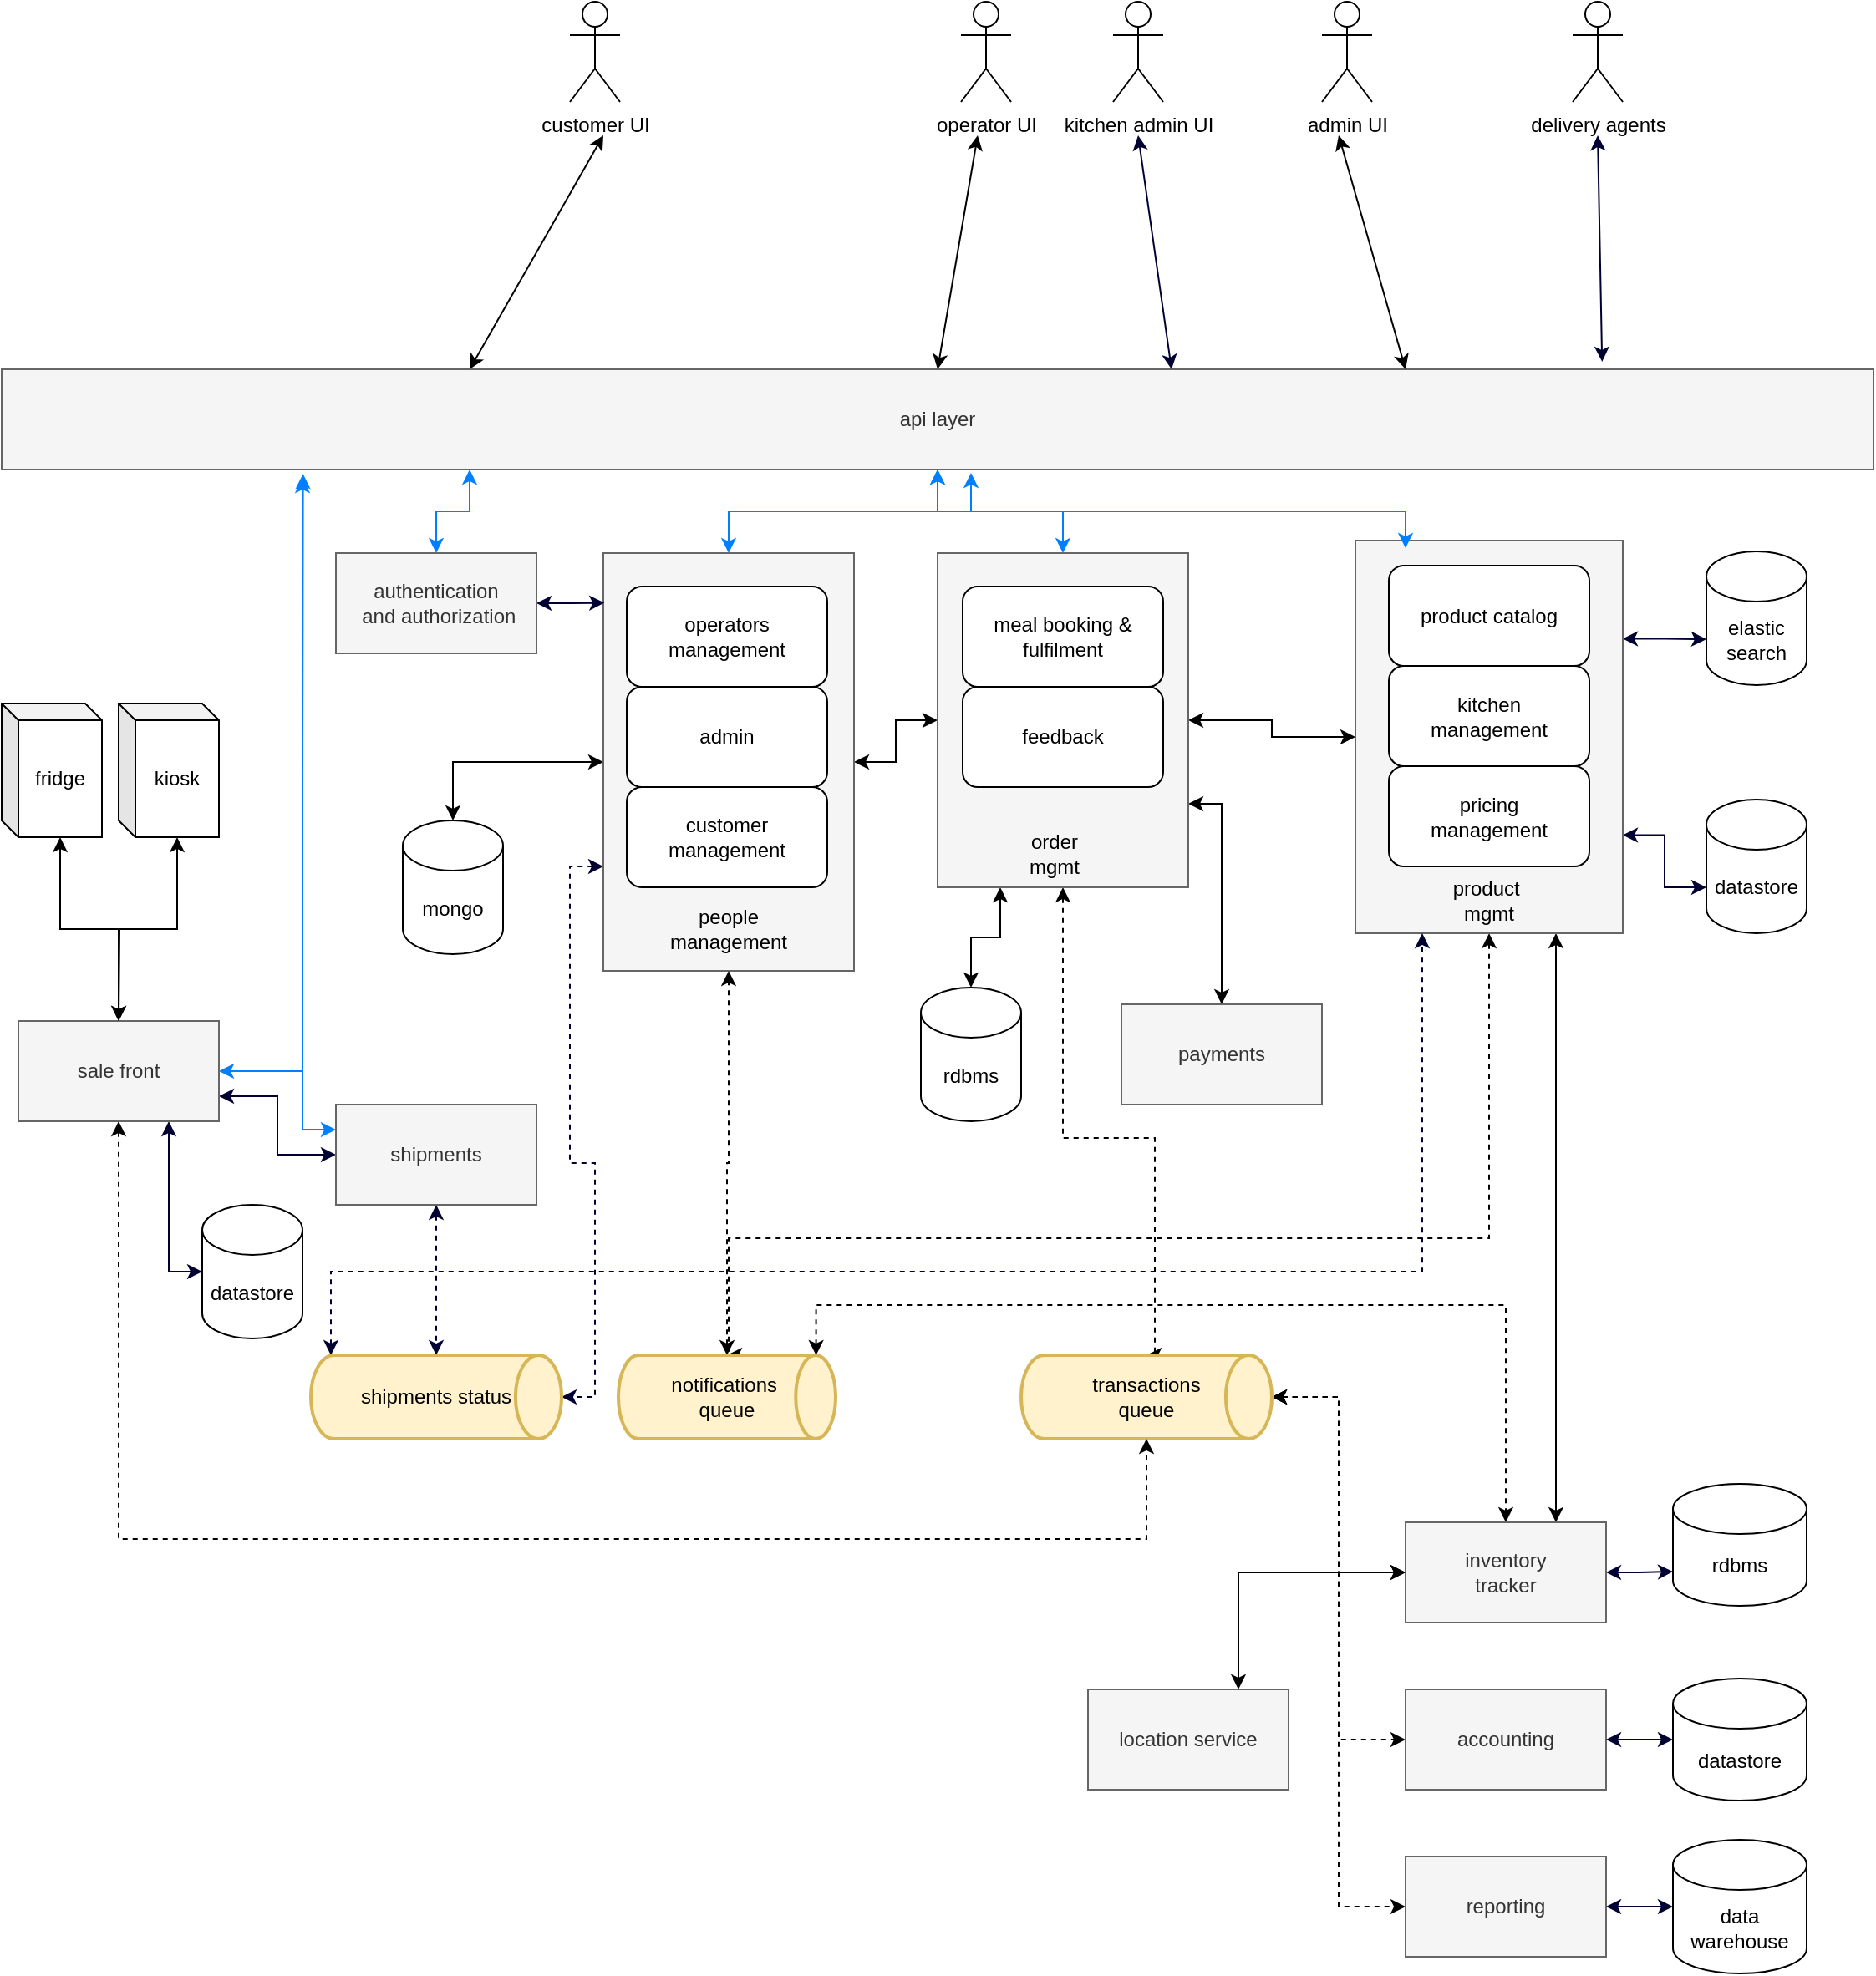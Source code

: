 <mxfile version="13.6.5">
    <diagram id="owYd7UhCe0Ccg1vRwhA4" name="Page-1">
        <mxGraphModel dx="1109" dy="374" grid="1" gridSize="10" guides="1" tooltips="1" connect="1" arrows="1" fold="1" page="1" pageScale="1" pageWidth="827" pageHeight="1169" math="0" shadow="0">
            <root>
                <mxCell id="0"/>
                <mxCell id="1" parent="0"/>
                <mxCell id="gQxoLfJ7K_q1VLz0toJi-52" style="edgeStyle=orthogonalEdgeStyle;rounded=0;orthogonalLoop=1;jettySize=auto;html=1;exitX=0.5;exitY=1;exitDx=0;exitDy=0;entryX=0.5;entryY=0;entryDx=0;entryDy=0;entryPerimeter=0;startArrow=classic;startFill=1;dashed=1;" parent="1" source="gQxoLfJ7K_q1VLz0toJi-26" target="gQxoLfJ7K_q1VLz0toJi-29" edge="1">
                    <mxGeometry relative="1" as="geometry">
                        <Array as="points">
                            <mxPoint x="730" y="760"/>
                            <mxPoint x="275" y="760"/>
                        </Array>
                    </mxGeometry>
                </mxCell>
                <mxCell id="gQxoLfJ7K_q1VLz0toJi-65" style="edgeStyle=orthogonalEdgeStyle;rounded=0;orthogonalLoop=1;jettySize=auto;html=1;exitX=0.75;exitY=1;exitDx=0;exitDy=0;entryX=0.75;entryY=0;entryDx=0;entryDy=0;startArrow=classic;startFill=1;" parent="1" source="gQxoLfJ7K_q1VLz0toJi-26" target="gQxoLfJ7K_q1VLz0toJi-45" edge="1">
                    <mxGeometry relative="1" as="geometry"/>
                </mxCell>
                <mxCell id="JlBnlz1FGv-Yz-Kf7tT8-10" style="edgeStyle=orthogonalEdgeStyle;rounded=0;orthogonalLoop=1;jettySize=auto;html=1;exitX=1;exitY=0.25;exitDx=0;exitDy=0;entryX=0;entryY=0;entryDx=0;entryDy=52.5;entryPerimeter=0;startArrow=classic;startFill=1;strokeColor=#000033;" parent="1" source="gQxoLfJ7K_q1VLz0toJi-26" target="JlBnlz1FGv-Yz-Kf7tT8-8" edge="1">
                    <mxGeometry relative="1" as="geometry"/>
                </mxCell>
                <mxCell id="JlBnlz1FGv-Yz-Kf7tT8-11" style="edgeStyle=orthogonalEdgeStyle;rounded=0;orthogonalLoop=1;jettySize=auto;html=1;exitX=1;exitY=0.75;exitDx=0;exitDy=0;entryX=0;entryY=0;entryDx=0;entryDy=52.5;entryPerimeter=0;startArrow=classic;startFill=1;strokeColor=#000033;" parent="1" source="gQxoLfJ7K_q1VLz0toJi-26" target="JlBnlz1FGv-Yz-Kf7tT8-9" edge="1">
                    <mxGeometry relative="1" as="geometry"/>
                </mxCell>
                <mxCell id="gQxoLfJ7K_q1VLz0toJi-26" value="" style="rounded=0;whiteSpace=wrap;html=1;fillColor=#f5f5f5;strokeColor=#666666;fontColor=#333333;" parent="1" vertex="1">
                    <mxGeometry x="650" y="342.5" width="160" height="235" as="geometry"/>
                </mxCell>
                <mxCell id="gQxoLfJ7K_q1VLz0toJi-30" style="edgeStyle=orthogonalEdgeStyle;rounded=0;orthogonalLoop=1;jettySize=auto;html=1;exitX=0;exitY=0.5;exitDx=0;exitDy=0;entryX=1;entryY=0.5;entryDx=0;entryDy=0;startArrow=classic;startFill=1;" parent="1" source="gQxoLfJ7K_q1VLz0toJi-21" target="gQxoLfJ7K_q1VLz0toJi-16" edge="1">
                    <mxGeometry relative="1" as="geometry"/>
                </mxCell>
                <mxCell id="gQxoLfJ7K_q1VLz0toJi-31" style="edgeStyle=orthogonalEdgeStyle;rounded=0;orthogonalLoop=1;jettySize=auto;html=1;exitX=1;exitY=0.5;exitDx=0;exitDy=0;entryX=0;entryY=0.5;entryDx=0;entryDy=0;startArrow=classic;startFill=1;" parent="1" source="gQxoLfJ7K_q1VLz0toJi-21" target="gQxoLfJ7K_q1VLz0toJi-26" edge="1">
                    <mxGeometry relative="1" as="geometry"/>
                </mxCell>
                <mxCell id="gQxoLfJ7K_q1VLz0toJi-48" style="edgeStyle=orthogonalEdgeStyle;rounded=0;orthogonalLoop=1;jettySize=auto;html=1;exitX=1;exitY=0.75;exitDx=0;exitDy=0;startArrow=classic;startFill=1;" parent="1" source="gQxoLfJ7K_q1VLz0toJi-21" target="gQxoLfJ7K_q1VLz0toJi-47" edge="1">
                    <mxGeometry relative="1" as="geometry"/>
                </mxCell>
                <mxCell id="gQxoLfJ7K_q1VLz0toJi-54" style="edgeStyle=orthogonalEdgeStyle;rounded=0;orthogonalLoop=1;jettySize=auto;html=1;exitX=0.5;exitY=1;exitDx=0;exitDy=0;entryX=0.5;entryY=0;entryDx=0;entryDy=0;entryPerimeter=0;startArrow=classic;startFill=1;dashed=1;" parent="1" source="gQxoLfJ7K_q1VLz0toJi-21" target="gQxoLfJ7K_q1VLz0toJi-28" edge="1">
                    <mxGeometry relative="1" as="geometry">
                        <Array as="points">
                            <mxPoint x="475" y="700"/>
                            <mxPoint x="530" y="700"/>
                        </Array>
                    </mxGeometry>
                </mxCell>
                <mxCell id="JlBnlz1FGv-Yz-Kf7tT8-6" style="edgeStyle=orthogonalEdgeStyle;rounded=0;orthogonalLoop=1;jettySize=auto;html=1;exitX=0.25;exitY=1;exitDx=0;exitDy=0;entryX=0.5;entryY=0;entryDx=0;entryDy=0;entryPerimeter=0;startArrow=classic;startFill=1;strokeColor=#000000;" parent="1" source="gQxoLfJ7K_q1VLz0toJi-21" target="JlBnlz1FGv-Yz-Kf7tT8-4" edge="1">
                    <mxGeometry relative="1" as="geometry"/>
                </mxCell>
                <mxCell id="gQxoLfJ7K_q1VLz0toJi-21" value="" style="rounded=0;whiteSpace=wrap;html=1;fillColor=#f5f5f5;strokeColor=#666666;fontColor=#333333;" parent="1" vertex="1">
                    <mxGeometry x="400" y="350" width="150" height="200" as="geometry"/>
                </mxCell>
                <mxCell id="JlBnlz1FGv-Yz-Kf7tT8-3" style="edgeStyle=orthogonalEdgeStyle;rounded=0;orthogonalLoop=1;jettySize=auto;html=1;exitX=0;exitY=0.5;exitDx=0;exitDy=0;entryX=0.5;entryY=0;entryDx=0;entryDy=0;entryPerimeter=0;startArrow=classic;startFill=1;strokeColor=#000000;" parent="1" source="gQxoLfJ7K_q1VLz0toJi-16" target="JlBnlz1FGv-Yz-Kf7tT8-2" edge="1">
                    <mxGeometry relative="1" as="geometry"/>
                </mxCell>
                <mxCell id="JlBnlz1FGv-Yz-Kf7tT8-39" style="edgeStyle=orthogonalEdgeStyle;rounded=0;orthogonalLoop=1;jettySize=auto;html=1;exitX=0;exitY=0.75;exitDx=0;exitDy=0;entryX=1;entryY=0.5;entryDx=0;entryDy=0;entryPerimeter=0;startArrow=classic;startFill=1;strokeColor=#000033;dashed=1;" edge="1" parent="1" source="gQxoLfJ7K_q1VLz0toJi-16" target="JlBnlz1FGv-Yz-Kf7tT8-32">
                    <mxGeometry relative="1" as="geometry"/>
                </mxCell>
                <mxCell id="gQxoLfJ7K_q1VLz0toJi-16" value="" style="rounded=0;whiteSpace=wrap;html=1;fillColor=#f5f5f5;strokeColor=#666666;fontColor=#333333;" parent="1" vertex="1">
                    <mxGeometry x="200" y="350" width="150" height="250" as="geometry"/>
                </mxCell>
                <mxCell id="gQxoLfJ7K_q1VLz0toJi-33" style="edgeStyle=orthogonalEdgeStyle;rounded=0;orthogonalLoop=1;jettySize=auto;html=1;exitX=0.25;exitY=1;exitDx=0;exitDy=0;startArrow=classic;startFill=1;strokeColor=#007FFF;" parent="1" source="gQxoLfJ7K_q1VLz0toJi-1" target="gQxoLfJ7K_q1VLz0toJi-11" edge="1">
                    <mxGeometry relative="1" as="geometry"/>
                </mxCell>
                <mxCell id="gQxoLfJ7K_q1VLz0toJi-34" style="edgeStyle=orthogonalEdgeStyle;rounded=0;orthogonalLoop=1;jettySize=auto;html=1;exitX=0.5;exitY=1;exitDx=0;exitDy=0;entryX=0.5;entryY=0;entryDx=0;entryDy=0;startArrow=classic;startFill=1;strokeColor=#007FFF;" parent="1" source="gQxoLfJ7K_q1VLz0toJi-1" target="gQxoLfJ7K_q1VLz0toJi-16" edge="1">
                    <mxGeometry relative="1" as="geometry"/>
                </mxCell>
                <mxCell id="gQxoLfJ7K_q1VLz0toJi-35" style="edgeStyle=orthogonalEdgeStyle;rounded=0;orthogonalLoop=1;jettySize=auto;html=1;exitX=0.5;exitY=1;exitDx=0;exitDy=0;entryX=0.5;entryY=0;entryDx=0;entryDy=0;startArrow=classic;startFill=1;strokeColor=#007FFF;" parent="1" source="gQxoLfJ7K_q1VLz0toJi-1" target="gQxoLfJ7K_q1VLz0toJi-21" edge="1">
                    <mxGeometry relative="1" as="geometry"/>
                </mxCell>
                <mxCell id="gQxoLfJ7K_q1VLz0toJi-36" style="edgeStyle=orthogonalEdgeStyle;rounded=0;orthogonalLoop=1;jettySize=auto;html=1;exitX=0.5;exitY=1;exitDx=0;exitDy=0;startArrow=classic;startFill=1;strokeColor=#007FFF;" parent="1" edge="1">
                    <mxGeometry relative="1" as="geometry">
                        <mxPoint x="420" y="302" as="sourcePoint"/>
                        <mxPoint x="680" y="347" as="targetPoint"/>
                        <Array as="points">
                            <mxPoint x="420" y="325"/>
                            <mxPoint x="680" y="325"/>
                        </Array>
                    </mxGeometry>
                </mxCell>
                <mxCell id="gQxoLfJ7K_q1VLz0toJi-1" value="api layer" style="rounded=0;whiteSpace=wrap;html=1;fillColor=#f5f5f5;strokeColor=#666666;fontColor=#333333;" parent="1" vertex="1">
                    <mxGeometry x="-160" y="240" width="1120" height="60" as="geometry"/>
                </mxCell>
                <mxCell id="gQxoLfJ7K_q1VLz0toJi-2" value="customer UI" style="shape=umlActor;verticalLabelPosition=bottom;verticalAlign=top;html=1;outlineConnect=0;" parent="1" vertex="1">
                    <mxGeometry x="180" y="20" width="30" height="60" as="geometry"/>
                </mxCell>
                <mxCell id="gQxoLfJ7K_q1VLz0toJi-3" value="operator UI" style="shape=umlActor;verticalLabelPosition=bottom;verticalAlign=top;html=1;outlineConnect=0;" parent="1" vertex="1">
                    <mxGeometry x="414" y="20" width="30" height="60" as="geometry"/>
                </mxCell>
                <mxCell id="gQxoLfJ7K_q1VLz0toJi-4" value="admin UI" style="shape=umlActor;verticalLabelPosition=bottom;verticalAlign=top;html=1;outlineConnect=0;" parent="1" vertex="1">
                    <mxGeometry x="630" y="20" width="30" height="60" as="geometry"/>
                </mxCell>
                <mxCell id="gQxoLfJ7K_q1VLz0toJi-6" value="" style="endArrow=classic;startArrow=classic;html=1;entryX=0.25;entryY=0;entryDx=0;entryDy=0;" parent="1" target="gQxoLfJ7K_q1VLz0toJi-1" edge="1">
                    <mxGeometry width="50" height="50" relative="1" as="geometry">
                        <mxPoint x="200" y="100" as="sourcePoint"/>
                        <mxPoint x="440" y="240" as="targetPoint"/>
                    </mxGeometry>
                </mxCell>
                <mxCell id="gQxoLfJ7K_q1VLz0toJi-9" value="" style="endArrow=classic;startArrow=classic;html=1;exitX=0.75;exitY=0;exitDx=0;exitDy=0;" parent="1" source="gQxoLfJ7K_q1VLz0toJi-1" edge="1">
                    <mxGeometry width="50" height="50" relative="1" as="geometry">
                        <mxPoint x="540" y="210" as="sourcePoint"/>
                        <mxPoint x="640" y="100" as="targetPoint"/>
                    </mxGeometry>
                </mxCell>
                <mxCell id="gQxoLfJ7K_q1VLz0toJi-10" value="" style="endArrow=classic;startArrow=classic;html=1;exitX=0.5;exitY=0;exitDx=0;exitDy=0;" parent="1" source="gQxoLfJ7K_q1VLz0toJi-1" edge="1">
                    <mxGeometry width="50" height="50" relative="1" as="geometry">
                        <mxPoint x="404" y="200" as="sourcePoint"/>
                        <mxPoint x="424" y="100" as="targetPoint"/>
                    </mxGeometry>
                </mxCell>
                <mxCell id="JlBnlz1FGv-Yz-Kf7tT8-23" style="edgeStyle=orthogonalEdgeStyle;rounded=0;orthogonalLoop=1;jettySize=auto;html=1;exitX=1;exitY=0.5;exitDx=0;exitDy=0;entryX=0.004;entryY=0.119;entryDx=0;entryDy=0;entryPerimeter=0;startArrow=classic;startFill=1;strokeColor=#000033;" parent="1" source="gQxoLfJ7K_q1VLz0toJi-11" target="gQxoLfJ7K_q1VLz0toJi-16" edge="1">
                    <mxGeometry relative="1" as="geometry"/>
                </mxCell>
                <mxCell id="gQxoLfJ7K_q1VLz0toJi-11" value="authentication&lt;br&gt;&amp;nbsp;and authorization" style="rounded=0;whiteSpace=wrap;html=1;fillColor=#f5f5f5;strokeColor=#666666;fontColor=#333333;" parent="1" vertex="1">
                    <mxGeometry x="40" y="350" width="120" height="60" as="geometry"/>
                </mxCell>
                <mxCell id="gQxoLfJ7K_q1VLz0toJi-12" value="admin" style="rounded=1;whiteSpace=wrap;html=1;" parent="1" vertex="1">
                    <mxGeometry x="214" y="430" width="120" height="60" as="geometry"/>
                </mxCell>
                <mxCell id="gQxoLfJ7K_q1VLz0toJi-13" value="customer &lt;br&gt;management" style="rounded=1;whiteSpace=wrap;html=1;" parent="1" vertex="1">
                    <mxGeometry x="214" y="490" width="120" height="60" as="geometry"/>
                </mxCell>
                <mxCell id="gQxoLfJ7K_q1VLz0toJi-14" value="operators&lt;br&gt;management" style="rounded=1;whiteSpace=wrap;html=1;" parent="1" vertex="1">
                    <mxGeometry x="214" y="370" width="120" height="60" as="geometry"/>
                </mxCell>
                <mxCell id="gQxoLfJ7K_q1VLz0toJi-17" style="edgeStyle=orthogonalEdgeStyle;rounded=0;orthogonalLoop=1;jettySize=auto;html=1;exitX=0.5;exitY=1;exitDx=0;exitDy=0;startArrow=classic;startFill=1;" parent="1" source="gQxoLfJ7K_q1VLz0toJi-16" target="gQxoLfJ7K_q1VLz0toJi-16" edge="1">
                    <mxGeometry relative="1" as="geometry"/>
                </mxCell>
                <mxCell id="gQxoLfJ7K_q1VLz0toJi-18" value="people management" style="text;html=1;strokeColor=none;fillColor=none;align=center;verticalAlign=middle;whiteSpace=wrap;rounded=0;" parent="1" vertex="1">
                    <mxGeometry x="230" y="565" width="90" height="20" as="geometry"/>
                </mxCell>
                <mxCell id="gQxoLfJ7K_q1VLz0toJi-19" value="meal booking &amp;amp;&lt;br&gt;fulfilment" style="rounded=1;whiteSpace=wrap;html=1;" parent="1" vertex="1">
                    <mxGeometry x="415" y="370" width="120" height="60" as="geometry"/>
                </mxCell>
                <mxCell id="gQxoLfJ7K_q1VLz0toJi-20" value="feedback" style="rounded=1;whiteSpace=wrap;html=1;" parent="1" vertex="1">
                    <mxGeometry x="415" y="430" width="120" height="60" as="geometry"/>
                </mxCell>
                <mxCell id="gQxoLfJ7K_q1VLz0toJi-22" value="order mgmt" style="text;html=1;strokeColor=none;fillColor=none;align=center;verticalAlign=middle;whiteSpace=wrap;rounded=0;" parent="1" vertex="1">
                    <mxGeometry x="450" y="520" width="40" height="20" as="geometry"/>
                </mxCell>
                <mxCell id="gQxoLfJ7K_q1VLz0toJi-23" value="kitchen &lt;br&gt;management" style="rounded=1;whiteSpace=wrap;html=1;" parent="1" vertex="1">
                    <mxGeometry x="670" y="417.5" width="120" height="60" as="geometry"/>
                </mxCell>
                <mxCell id="gQxoLfJ7K_q1VLz0toJi-24" value="pricing &lt;br&gt;management" style="rounded=1;whiteSpace=wrap;html=1;" parent="1" vertex="1">
                    <mxGeometry x="670" y="477.5" width="120" height="60" as="geometry"/>
                </mxCell>
                <mxCell id="gQxoLfJ7K_q1VLz0toJi-25" value="product catalog" style="rounded=1;whiteSpace=wrap;html=1;" parent="1" vertex="1">
                    <mxGeometry x="670" y="357.5" width="120" height="60" as="geometry"/>
                </mxCell>
                <mxCell id="gQxoLfJ7K_q1VLz0toJi-27" value="product&amp;nbsp; mgmt" style="text;html=1;strokeColor=none;fillColor=none;align=center;verticalAlign=middle;whiteSpace=wrap;rounded=0;" parent="1" vertex="1">
                    <mxGeometry x="710" y="547.5" width="40" height="20" as="geometry"/>
                </mxCell>
                <mxCell id="gQxoLfJ7K_q1VLz0toJi-59" style="edgeStyle=orthogonalEdgeStyle;rounded=0;orthogonalLoop=1;jettySize=auto;html=1;exitX=1;exitY=0.5;exitDx=0;exitDy=0;exitPerimeter=0;entryX=0;entryY=0.5;entryDx=0;entryDy=0;startArrow=classic;startFill=1;dashed=1;" parent="1" source="gQxoLfJ7K_q1VLz0toJi-28" target="gQxoLfJ7K_q1VLz0toJi-42" edge="1">
                    <mxGeometry relative="1" as="geometry"/>
                </mxCell>
                <mxCell id="gQxoLfJ7K_q1VLz0toJi-60" style="edgeStyle=orthogonalEdgeStyle;rounded=0;orthogonalLoop=1;jettySize=auto;html=1;exitX=1;exitY=0.5;exitDx=0;exitDy=0;exitPerimeter=0;entryX=0;entryY=0.5;entryDx=0;entryDy=0;startArrow=classic;startFill=1;dashed=1;" parent="1" source="gQxoLfJ7K_q1VLz0toJi-28" target="gQxoLfJ7K_q1VLz0toJi-43" edge="1">
                    <mxGeometry relative="1" as="geometry"/>
                </mxCell>
                <mxCell id="gQxoLfJ7K_q1VLz0toJi-61" style="edgeStyle=orthogonalEdgeStyle;rounded=0;orthogonalLoop=1;jettySize=auto;html=1;exitX=1;exitY=0.5;exitDx=0;exitDy=0;exitPerimeter=0;entryX=0;entryY=0.5;entryDx=0;entryDy=0;startArrow=classic;startFill=1;dashed=1;" parent="1" source="gQxoLfJ7K_q1VLz0toJi-28" target="gQxoLfJ7K_q1VLz0toJi-45" edge="1">
                    <mxGeometry relative="1" as="geometry"/>
                </mxCell>
                <mxCell id="gQxoLfJ7K_q1VLz0toJi-28" value="transactions&lt;br&gt;queue" style="strokeWidth=2;html=1;shape=mxgraph.flowchart.direct_data;whiteSpace=wrap;fillColor=#fff2cc;strokeColor=#d6b656;" parent="1" vertex="1">
                    <mxGeometry x="450" y="830" width="150" height="50" as="geometry"/>
                </mxCell>
                <mxCell id="gQxoLfJ7K_q1VLz0toJi-46" style="edgeStyle=orthogonalEdgeStyle;rounded=0;orthogonalLoop=1;jettySize=auto;html=1;exitX=0.5;exitY=0;exitDx=0;exitDy=0;exitPerimeter=0;entryX=0.5;entryY=1;entryDx=0;entryDy=0;startArrow=classic;startFill=1;dashed=1;" parent="1" source="gQxoLfJ7K_q1VLz0toJi-29" target="gQxoLfJ7K_q1VLz0toJi-16" edge="1">
                    <mxGeometry relative="1" as="geometry"/>
                </mxCell>
                <mxCell id="gQxoLfJ7K_q1VLz0toJi-64" style="edgeStyle=orthogonalEdgeStyle;rounded=0;orthogonalLoop=1;jettySize=auto;html=1;exitX=0.91;exitY=0;exitDx=0;exitDy=0;exitPerimeter=0;entryX=0.5;entryY=0;entryDx=0;entryDy=0;startArrow=classic;startFill=1;dashed=1;" parent="1" source="gQxoLfJ7K_q1VLz0toJi-29" target="gQxoLfJ7K_q1VLz0toJi-45" edge="1">
                    <mxGeometry relative="1" as="geometry">
                        <Array as="points">
                            <mxPoint x="328" y="800"/>
                            <mxPoint x="740" y="800"/>
                        </Array>
                    </mxGeometry>
                </mxCell>
                <mxCell id="gQxoLfJ7K_q1VLz0toJi-29" value="notifications&amp;nbsp;&lt;br&gt;queue" style="strokeWidth=2;html=1;shape=mxgraph.flowchart.direct_data;whiteSpace=wrap;fillColor=#fff2cc;strokeColor=#d6b656;" parent="1" vertex="1">
                    <mxGeometry x="209" y="830" width="130" height="50" as="geometry"/>
                </mxCell>
                <mxCell id="gQxoLfJ7K_q1VLz0toJi-73" style="edgeStyle=orthogonalEdgeStyle;rounded=0;orthogonalLoop=1;jettySize=auto;html=1;exitX=0.5;exitY=1;exitDx=0;exitDy=0;entryX=0.5;entryY=1;entryDx=0;entryDy=0;entryPerimeter=0;startArrow=classic;startFill=1;dashed=1;" parent="1" source="gQxoLfJ7K_q1VLz0toJi-37" target="gQxoLfJ7K_q1VLz0toJi-28" edge="1">
                    <mxGeometry relative="1" as="geometry">
                        <Array as="points">
                            <mxPoint x="-90" y="940"/>
                            <mxPoint x="525" y="940"/>
                        </Array>
                    </mxGeometry>
                </mxCell>
                <mxCell id="JlBnlz1FGv-Yz-Kf7tT8-7" style="edgeStyle=orthogonalEdgeStyle;rounded=0;orthogonalLoop=1;jettySize=auto;html=1;exitX=1;exitY=0.5;exitDx=0;exitDy=0;startArrow=classic;startFill=1;strokeColor=#007FFF;" parent="1" source="gQxoLfJ7K_q1VLz0toJi-37" edge="1">
                    <mxGeometry relative="1" as="geometry">
                        <mxPoint x="20" y="305" as="targetPoint"/>
                        <Array as="points">
                            <mxPoint x="20" y="660"/>
                            <mxPoint x="20" y="305"/>
                        </Array>
                    </mxGeometry>
                </mxCell>
                <mxCell id="JlBnlz1FGv-Yz-Kf7tT8-19" style="edgeStyle=orthogonalEdgeStyle;rounded=0;orthogonalLoop=1;jettySize=auto;html=1;exitX=0.75;exitY=1;exitDx=0;exitDy=0;entryX=0;entryY=0.5;entryDx=0;entryDy=0;entryPerimeter=0;startArrow=classic;startFill=1;strokeColor=#000033;" parent="1" source="gQxoLfJ7K_q1VLz0toJi-37" target="JlBnlz1FGv-Yz-Kf7tT8-18" edge="1">
                    <mxGeometry relative="1" as="geometry"/>
                </mxCell>
                <mxCell id="JlBnlz1FGv-Yz-Kf7tT8-38" style="edgeStyle=orthogonalEdgeStyle;rounded=0;orthogonalLoop=1;jettySize=auto;html=1;exitX=1;exitY=0.75;exitDx=0;exitDy=0;entryX=0;entryY=0.5;entryDx=0;entryDy=0;startArrow=classic;startFill=1;strokeColor=#000033;" edge="1" parent="1" source="gQxoLfJ7K_q1VLz0toJi-37" target="JlBnlz1FGv-Yz-Kf7tT8-27">
                    <mxGeometry relative="1" as="geometry"/>
                </mxCell>
                <mxCell id="gQxoLfJ7K_q1VLz0toJi-37" value="sale front" style="rounded=0;whiteSpace=wrap;html=1;fillColor=#f5f5f5;strokeColor=#666666;fontColor=#333333;" parent="1" vertex="1">
                    <mxGeometry x="-150" y="630" width="120" height="60" as="geometry"/>
                </mxCell>
                <mxCell id="gQxoLfJ7K_q1VLz0toJi-69" style="edgeStyle=orthogonalEdgeStyle;rounded=0;orthogonalLoop=1;jettySize=auto;html=1;exitX=0;exitY=0;exitDx=35;exitDy=80;exitPerimeter=0;entryX=0.5;entryY=0;entryDx=0;entryDy=0;startArrow=classic;startFill=1;" parent="1" source="gQxoLfJ7K_q1VLz0toJi-39" target="gQxoLfJ7K_q1VLz0toJi-37" edge="1">
                    <mxGeometry relative="1" as="geometry"/>
                </mxCell>
                <mxCell id="gQxoLfJ7K_q1VLz0toJi-39" value="fridge" style="shape=cube;whiteSpace=wrap;html=1;boundedLbl=1;backgroundOutline=1;darkOpacity=0.05;darkOpacity2=0.1;size=10;" parent="1" vertex="1">
                    <mxGeometry x="-160" y="440" width="60" height="80" as="geometry"/>
                </mxCell>
                <mxCell id="gQxoLfJ7K_q1VLz0toJi-70" style="edgeStyle=orthogonalEdgeStyle;rounded=0;orthogonalLoop=1;jettySize=auto;html=1;exitX=0;exitY=0;exitDx=35;exitDy=80;exitPerimeter=0;startArrow=classic;startFill=1;" parent="1" source="gQxoLfJ7K_q1VLz0toJi-41" edge="1">
                    <mxGeometry relative="1" as="geometry">
                        <mxPoint x="-90" y="630" as="targetPoint"/>
                    </mxGeometry>
                </mxCell>
                <mxCell id="gQxoLfJ7K_q1VLz0toJi-41" value="kiosk" style="shape=cube;whiteSpace=wrap;html=1;boundedLbl=1;backgroundOutline=1;darkOpacity=0.05;darkOpacity2=0.1;size=10;" parent="1" vertex="1">
                    <mxGeometry x="-90" y="440" width="60" height="80" as="geometry"/>
                </mxCell>
                <mxCell id="gQxoLfJ7K_q1VLz0toJi-42" value="accounting" style="rounded=0;whiteSpace=wrap;html=1;fillColor=#f5f5f5;strokeColor=#666666;fontColor=#333333;" parent="1" vertex="1">
                    <mxGeometry x="680" y="1030" width="120" height="60" as="geometry"/>
                </mxCell>
                <mxCell id="gQxoLfJ7K_q1VLz0toJi-43" value="reporting" style="rounded=0;whiteSpace=wrap;html=1;glass=0;fillColor=#f5f5f5;strokeColor=#666666;fontColor=#333333;" parent="1" vertex="1">
                    <mxGeometry x="680" y="1130" width="120" height="60" as="geometry"/>
                </mxCell>
                <mxCell id="JlBnlz1FGv-Yz-Kf7tT8-13" style="edgeStyle=orthogonalEdgeStyle;rounded=0;orthogonalLoop=1;jettySize=auto;html=1;exitX=1;exitY=0.5;exitDx=0;exitDy=0;entryX=0;entryY=0;entryDx=0;entryDy=52.5;entryPerimeter=0;startArrow=classic;startFill=1;strokeColor=#000033;" parent="1" source="gQxoLfJ7K_q1VLz0toJi-45" target="JlBnlz1FGv-Yz-Kf7tT8-12" edge="1">
                    <mxGeometry relative="1" as="geometry"/>
                </mxCell>
                <mxCell id="gQxoLfJ7K_q1VLz0toJi-45" value="inventory&lt;br&gt;tracker" style="rounded=0;whiteSpace=wrap;html=1;fillColor=#f5f5f5;strokeColor=#666666;fontColor=#333333;" parent="1" vertex="1">
                    <mxGeometry x="680" y="930" width="120" height="60" as="geometry"/>
                </mxCell>
                <mxCell id="gQxoLfJ7K_q1VLz0toJi-47" value="payments" style="rounded=0;whiteSpace=wrap;html=1;fillColor=#f5f5f5;strokeColor=#666666;fontColor=#333333;" parent="1" vertex="1">
                    <mxGeometry x="510" y="620" width="120" height="60" as="geometry"/>
                </mxCell>
                <mxCell id="gQxoLfJ7K_q1VLz0toJi-67" value="kitchen admin UI" style="shape=umlActor;verticalLabelPosition=bottom;verticalAlign=top;html=1;outlineConnect=0;align=center;" parent="1" vertex="1">
                    <mxGeometry x="505" y="20" width="30" height="60" as="geometry"/>
                </mxCell>
                <mxCell id="gQxoLfJ7K_q1VLz0toJi-77" style="edgeStyle=orthogonalEdgeStyle;rounded=0;orthogonalLoop=1;jettySize=auto;html=1;exitX=0.75;exitY=0;exitDx=0;exitDy=0;entryX=0;entryY=0.5;entryDx=0;entryDy=0;startArrow=classic;startFill=1;" parent="1" source="gQxoLfJ7K_q1VLz0toJi-76" target="gQxoLfJ7K_q1VLz0toJi-45" edge="1">
                    <mxGeometry relative="1" as="geometry"/>
                </mxCell>
                <mxCell id="gQxoLfJ7K_q1VLz0toJi-76" value="location service" style="rounded=0;whiteSpace=wrap;html=1;glass=0;align=center;fillColor=#f5f5f5;strokeColor=#666666;fontColor=#333333;" parent="1" vertex="1">
                    <mxGeometry x="490" y="1030" width="120" height="60" as="geometry"/>
                </mxCell>
                <mxCell id="JlBnlz1FGv-Yz-Kf7tT8-2" value="mongo" style="shape=cylinder3;whiteSpace=wrap;html=1;boundedLbl=1;backgroundOutline=1;size=15;rounded=0;glass=0;align=center;" parent="1" vertex="1">
                    <mxGeometry x="80" y="510" width="60" height="80" as="geometry"/>
                </mxCell>
                <mxCell id="JlBnlz1FGv-Yz-Kf7tT8-4" value="rdbms" style="shape=cylinder3;whiteSpace=wrap;html=1;boundedLbl=1;backgroundOutline=1;size=15;rounded=0;glass=0;align=center;" parent="1" vertex="1">
                    <mxGeometry x="390" y="610" width="60" height="80" as="geometry"/>
                </mxCell>
                <mxCell id="JlBnlz1FGv-Yz-Kf7tT8-8" value="elastic search" style="shape=cylinder3;whiteSpace=wrap;html=1;boundedLbl=1;backgroundOutline=1;size=15;rounded=0;glass=0;align=center;" parent="1" vertex="1">
                    <mxGeometry x="860" y="349" width="60" height="80" as="geometry"/>
                </mxCell>
                <mxCell id="JlBnlz1FGv-Yz-Kf7tT8-9" value="datastore" style="shape=cylinder3;whiteSpace=wrap;html=1;boundedLbl=1;backgroundOutline=1;size=15;rounded=0;glass=0;align=center;" parent="1" vertex="1">
                    <mxGeometry x="860" y="497.5" width="60" height="80" as="geometry"/>
                </mxCell>
                <mxCell id="JlBnlz1FGv-Yz-Kf7tT8-12" value="rdbms" style="shape=cylinder3;whiteSpace=wrap;html=1;boundedLbl=1;backgroundOutline=1;size=15;rounded=0;glass=0;align=center;" parent="1" vertex="1">
                    <mxGeometry x="840" y="907" width="80" height="73" as="geometry"/>
                </mxCell>
                <mxCell id="JlBnlz1FGv-Yz-Kf7tT8-15" value="" style="edgeStyle=orthogonalEdgeStyle;rounded=0;orthogonalLoop=1;jettySize=auto;html=1;startArrow=classic;startFill=1;strokeColor=#000033;" parent="1" source="JlBnlz1FGv-Yz-Kf7tT8-14" target="gQxoLfJ7K_q1VLz0toJi-43" edge="1">
                    <mxGeometry relative="1" as="geometry"/>
                </mxCell>
                <mxCell id="JlBnlz1FGv-Yz-Kf7tT8-14" value="data &lt;br&gt;warehouse" style="shape=cylinder3;whiteSpace=wrap;html=1;boundedLbl=1;backgroundOutline=1;size=15;rounded=0;glass=0;align=center;" parent="1" vertex="1">
                    <mxGeometry x="840" y="1120" width="80" height="80" as="geometry"/>
                </mxCell>
                <mxCell id="JlBnlz1FGv-Yz-Kf7tT8-17" value="" style="edgeStyle=orthogonalEdgeStyle;rounded=0;orthogonalLoop=1;jettySize=auto;html=1;startArrow=classic;startFill=1;strokeColor=#000033;" parent="1" source="JlBnlz1FGv-Yz-Kf7tT8-16" target="gQxoLfJ7K_q1VLz0toJi-42" edge="1">
                    <mxGeometry relative="1" as="geometry"/>
                </mxCell>
                <mxCell id="JlBnlz1FGv-Yz-Kf7tT8-16" value="datastore" style="shape=cylinder3;whiteSpace=wrap;html=1;boundedLbl=1;backgroundOutline=1;size=15;rounded=0;glass=0;align=center;" parent="1" vertex="1">
                    <mxGeometry x="840" y="1023.5" width="80" height="73" as="geometry"/>
                </mxCell>
                <mxCell id="JlBnlz1FGv-Yz-Kf7tT8-18" value="datastore" style="shape=cylinder3;whiteSpace=wrap;html=1;boundedLbl=1;backgroundOutline=1;size=15;rounded=0;glass=0;align=center;" parent="1" vertex="1">
                    <mxGeometry x="-40" y="740" width="60" height="80" as="geometry"/>
                </mxCell>
                <mxCell id="JlBnlz1FGv-Yz-Kf7tT8-24" value="" style="endArrow=classic;startArrow=classic;html=1;strokeColor=#000033;exitX=0.625;exitY=0;exitDx=0;exitDy=0;exitPerimeter=0;" parent="1" source="gQxoLfJ7K_q1VLz0toJi-1" edge="1">
                    <mxGeometry width="50" height="50" relative="1" as="geometry">
                        <mxPoint x="380" y="270" as="sourcePoint"/>
                        <mxPoint x="520" y="100" as="targetPoint"/>
                    </mxGeometry>
                </mxCell>
                <mxCell id="JlBnlz1FGv-Yz-Kf7tT8-34" style="edgeStyle=orthogonalEdgeStyle;rounded=0;orthogonalLoop=1;jettySize=auto;html=1;exitX=0.5;exitY=1;exitDx=0;exitDy=0;startArrow=classic;startFill=1;strokeColor=#000033;dashed=1;" edge="1" parent="1" source="JlBnlz1FGv-Yz-Kf7tT8-27" target="JlBnlz1FGv-Yz-Kf7tT8-32">
                    <mxGeometry relative="1" as="geometry"/>
                </mxCell>
                <mxCell id="JlBnlz1FGv-Yz-Kf7tT8-49" style="edgeStyle=orthogonalEdgeStyle;rounded=0;orthogonalLoop=1;jettySize=auto;html=1;exitX=0;exitY=0.25;exitDx=0;exitDy=0;entryX=0.161;entryY=1.043;entryDx=0;entryDy=0;entryPerimeter=0;startArrow=classic;startFill=1;strokeColor=#007FFF;" edge="1" parent="1" source="JlBnlz1FGv-Yz-Kf7tT8-27" target="gQxoLfJ7K_q1VLz0toJi-1">
                    <mxGeometry relative="1" as="geometry"/>
                </mxCell>
                <mxCell id="JlBnlz1FGv-Yz-Kf7tT8-27" value="shipments" style="rounded=0;whiteSpace=wrap;html=1;glass=0;align=center;fillColor=#f5f5f5;strokeColor=#666666;fontColor=#333333;" vertex="1" parent="1">
                    <mxGeometry x="40" y="680" width="120" height="60" as="geometry"/>
                </mxCell>
                <mxCell id="JlBnlz1FGv-Yz-Kf7tT8-35" style="edgeStyle=orthogonalEdgeStyle;rounded=0;orthogonalLoop=1;jettySize=auto;html=1;exitX=0.08;exitY=0;exitDx=0;exitDy=0;exitPerimeter=0;entryX=0.25;entryY=1;entryDx=0;entryDy=0;dashed=1;startArrow=classic;startFill=1;strokeColor=#000033;" edge="1" parent="1" source="JlBnlz1FGv-Yz-Kf7tT8-32" target="gQxoLfJ7K_q1VLz0toJi-26">
                    <mxGeometry relative="1" as="geometry">
                        <Array as="points">
                            <mxPoint x="37" y="780"/>
                            <mxPoint x="690" y="780"/>
                        </Array>
                    </mxGeometry>
                </mxCell>
                <mxCell id="JlBnlz1FGv-Yz-Kf7tT8-32" value="shipments status" style="strokeWidth=2;html=1;shape=mxgraph.flowchart.direct_data;whiteSpace=wrap;fillColor=#fff2cc;strokeColor=#d6b656;" vertex="1" parent="1">
                    <mxGeometry x="25" y="830" width="150" height="50" as="geometry"/>
                </mxCell>
                <mxCell id="JlBnlz1FGv-Yz-Kf7tT8-40" value="delivery agents" style="shape=umlActor;verticalLabelPosition=bottom;verticalAlign=top;html=1;outlineConnect=0;rounded=0;glass=0;align=center;" vertex="1" parent="1">
                    <mxGeometry x="780" y="20" width="30" height="60" as="geometry"/>
                </mxCell>
                <mxCell id="JlBnlz1FGv-Yz-Kf7tT8-45" value="" style="endArrow=classic;startArrow=classic;html=1;strokeColor=#000033;exitX=0.855;exitY=-0.076;exitDx=0;exitDy=0;exitPerimeter=0;" edge="1" parent="1" source="gQxoLfJ7K_q1VLz0toJi-1">
                    <mxGeometry width="50" height="50" relative="1" as="geometry">
                        <mxPoint x="430" y="360" as="sourcePoint"/>
                        <mxPoint x="795" y="100" as="targetPoint"/>
                    </mxGeometry>
                </mxCell>
            </root>
        </mxGraphModel>
    </diagram>
</mxfile>
